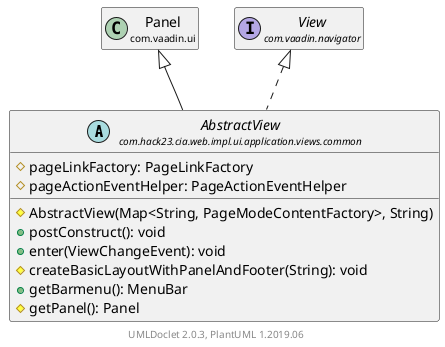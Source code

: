 @startuml
    set namespaceSeparator none
    hide empty fields
    hide empty methods

    abstract class "<size:14>AbstractView\n<size:10>com.hack23.cia.web.impl.ui.application.views.common" as com.hack23.cia.web.impl.ui.application.views.common.AbstractView [[AbstractView.html]] {
        #pageLinkFactory: PageLinkFactory
        #pageActionEventHelper: PageActionEventHelper
        #AbstractView(Map<String, PageModeContentFactory>, String)
        +postConstruct(): void
        +enter(ViewChangeEvent): void
        #createBasicLayoutWithPanelAndFooter(String): void
        +getBarmenu(): MenuBar
        #getPanel(): Panel
    }

    class "<size:14>Panel\n<size:10>com.vaadin.ui" as com.vaadin.ui.Panel
    interface "<size:14>View\n<size:10>com.vaadin.navigator" as com.vaadin.navigator.View

    com.vaadin.ui.Panel <|-- com.hack23.cia.web.impl.ui.application.views.common.AbstractView
    com.vaadin.navigator.View <|.. com.hack23.cia.web.impl.ui.application.views.common.AbstractView

    center footer UMLDoclet 2.0.3, PlantUML 1.2019.06
@enduml
